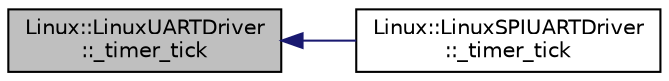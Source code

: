 digraph "Linux::LinuxUARTDriver::_timer_tick"
{
 // INTERACTIVE_SVG=YES
  edge [fontname="Helvetica",fontsize="10",labelfontname="Helvetica",labelfontsize="10"];
  node [fontname="Helvetica",fontsize="10",shape=record];
  rankdir="LR";
  Node1 [label="Linux::LinuxUARTDriver\l::_timer_tick",height=0.2,width=0.4,color="black", fillcolor="grey75", style="filled" fontcolor="black"];
  Node1 -> Node2 [dir="back",color="midnightblue",fontsize="10",style="solid",fontname="Helvetica"];
  Node2 [label="Linux::LinuxSPIUARTDriver\l::_timer_tick",height=0.2,width=0.4,color="black", fillcolor="white", style="filled",URL="$classLinux_1_1LinuxSPIUARTDriver.html#ac4b32e65b3c492c093b3b3dae1997bcd"];
}
